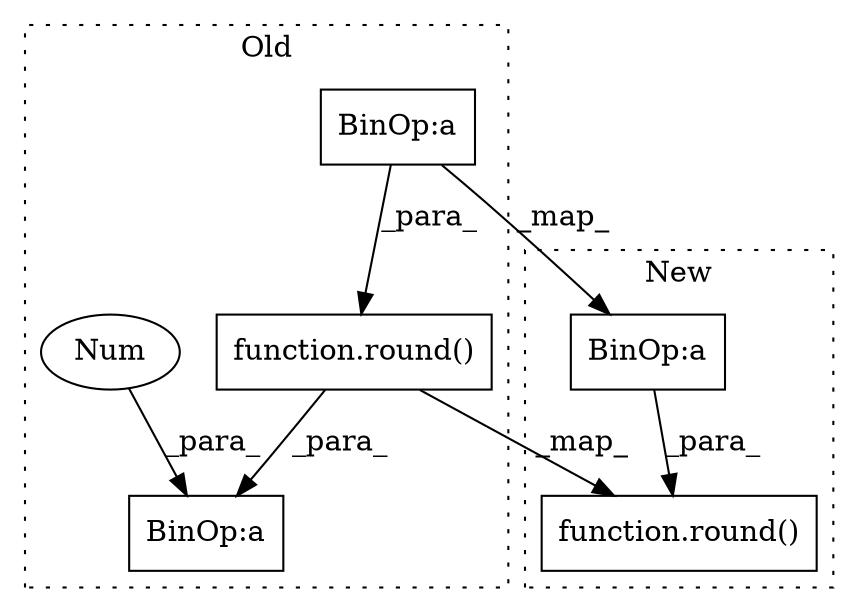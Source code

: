 digraph G {
subgraph cluster0 {
1 [label="function.round()" a="75" s="1029,1076" l="6,1" shape="box"];
4 [label="BinOp:a" a="82" s="1040" l="3" shape="box"];
5 [label="BinOp:a" a="82" s="1077" l="3" shape="box"];
6 [label="Num" a="76" s="1080" l="1" shape="ellipse"];
label = "Old";
style="dotted";
}
subgraph cluster1 {
2 [label="function.round()" a="75" s="1032,1058" l="6,2" shape="box"];
3 [label="BinOp:a" a="82" s="1042" l="1" shape="box"];
label = "New";
style="dotted";
}
1 -> 5 [label="_para_"];
1 -> 2 [label="_map_"];
3 -> 2 [label="_para_"];
4 -> 3 [label="_map_"];
4 -> 1 [label="_para_"];
6 -> 5 [label="_para_"];
}